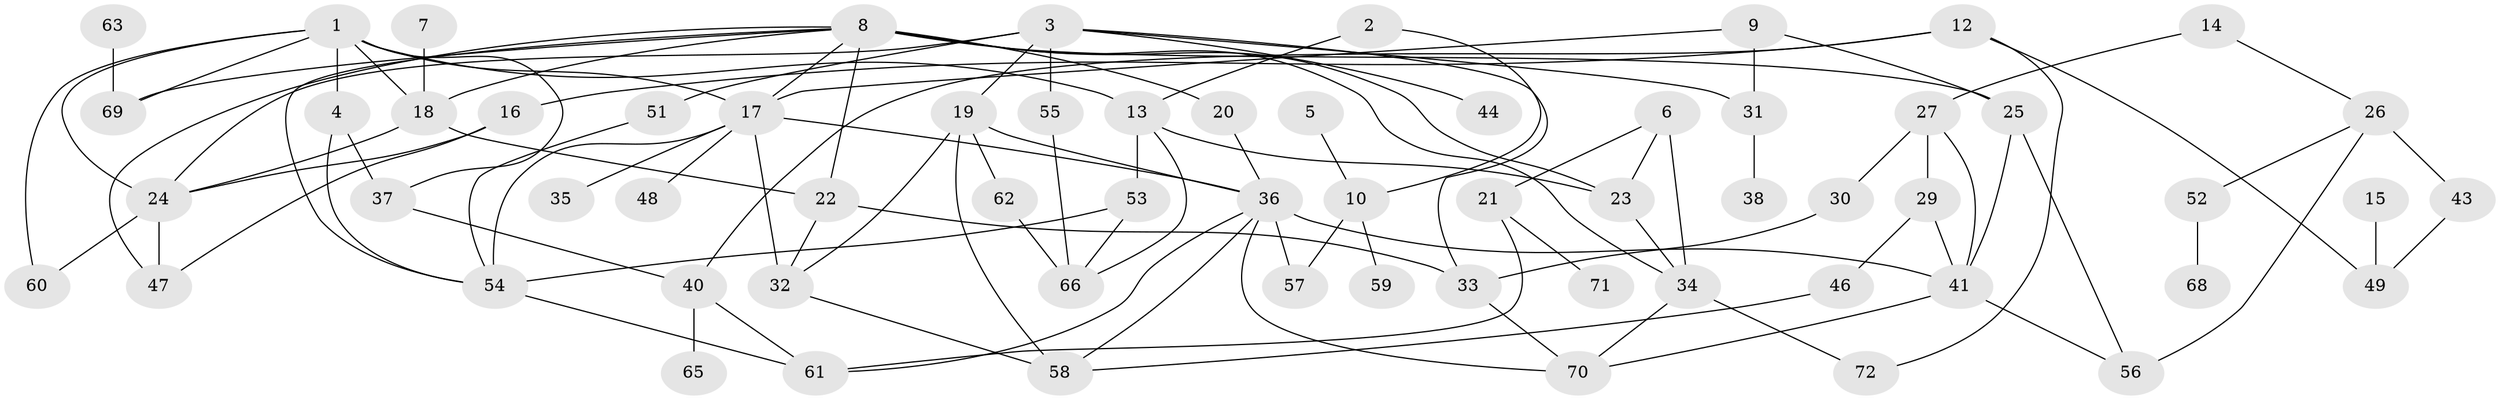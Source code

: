 // original degree distribution, {3: 0.25874125874125875, 2: 0.24475524475524477, 4: 0.16783216783216784, 1: 0.1888111888111888, 5: 0.06293706293706294, 0: 0.04895104895104895, 6: 0.02097902097902098, 7: 0.006993006993006993}
// Generated by graph-tools (version 1.1) at 2025/33/03/09/25 02:33:26]
// undirected, 64 vertices, 106 edges
graph export_dot {
graph [start="1"]
  node [color=gray90,style=filled];
  1;
  2;
  3;
  4;
  5;
  6;
  7;
  8;
  9;
  10;
  12;
  13;
  14;
  15;
  16;
  17;
  18;
  19;
  20;
  21;
  22;
  23;
  24;
  25;
  26;
  27;
  29;
  30;
  31;
  32;
  33;
  34;
  35;
  36;
  37;
  38;
  40;
  41;
  43;
  44;
  46;
  47;
  48;
  49;
  51;
  52;
  53;
  54;
  55;
  56;
  57;
  58;
  59;
  60;
  61;
  62;
  63;
  65;
  66;
  68;
  69;
  70;
  71;
  72;
  1 -- 4 [weight=1.0];
  1 -- 13 [weight=1.0];
  1 -- 17 [weight=1.0];
  1 -- 18 [weight=1.0];
  1 -- 24 [weight=1.0];
  1 -- 37 [weight=1.0];
  1 -- 60 [weight=1.0];
  1 -- 69 [weight=1.0];
  2 -- 10 [weight=1.0];
  2 -- 13 [weight=1.0];
  3 -- 19 [weight=1.0];
  3 -- 24 [weight=1.0];
  3 -- 31 [weight=1.0];
  3 -- 33 [weight=1.0];
  3 -- 44 [weight=1.0];
  3 -- 51 [weight=1.0];
  3 -- 55 [weight=1.0];
  4 -- 37 [weight=1.0];
  4 -- 54 [weight=1.0];
  5 -- 10 [weight=1.0];
  6 -- 21 [weight=1.0];
  6 -- 23 [weight=1.0];
  6 -- 34 [weight=2.0];
  7 -- 18 [weight=1.0];
  8 -- 17 [weight=1.0];
  8 -- 18 [weight=1.0];
  8 -- 20 [weight=1.0];
  8 -- 22 [weight=1.0];
  8 -- 23 [weight=1.0];
  8 -- 25 [weight=2.0];
  8 -- 34 [weight=1.0];
  8 -- 47 [weight=1.0];
  8 -- 54 [weight=1.0];
  8 -- 69 [weight=1.0];
  9 -- 17 [weight=1.0];
  9 -- 25 [weight=1.0];
  9 -- 31 [weight=1.0];
  10 -- 57 [weight=2.0];
  10 -- 59 [weight=1.0];
  12 -- 16 [weight=1.0];
  12 -- 40 [weight=1.0];
  12 -- 49 [weight=1.0];
  12 -- 72 [weight=1.0];
  13 -- 23 [weight=2.0];
  13 -- 53 [weight=1.0];
  13 -- 66 [weight=1.0];
  14 -- 26 [weight=1.0];
  14 -- 27 [weight=1.0];
  15 -- 49 [weight=1.0];
  16 -- 24 [weight=1.0];
  16 -- 47 [weight=1.0];
  17 -- 32 [weight=4.0];
  17 -- 35 [weight=1.0];
  17 -- 36 [weight=2.0];
  17 -- 48 [weight=1.0];
  17 -- 54 [weight=1.0];
  18 -- 22 [weight=1.0];
  18 -- 24 [weight=1.0];
  19 -- 32 [weight=1.0];
  19 -- 36 [weight=1.0];
  19 -- 58 [weight=1.0];
  19 -- 62 [weight=1.0];
  20 -- 36 [weight=1.0];
  21 -- 61 [weight=1.0];
  21 -- 71 [weight=1.0];
  22 -- 32 [weight=1.0];
  22 -- 33 [weight=1.0];
  23 -- 34 [weight=1.0];
  24 -- 47 [weight=1.0];
  24 -- 60 [weight=1.0];
  25 -- 41 [weight=1.0];
  25 -- 56 [weight=1.0];
  26 -- 43 [weight=1.0];
  26 -- 52 [weight=1.0];
  26 -- 56 [weight=1.0];
  27 -- 29 [weight=1.0];
  27 -- 30 [weight=1.0];
  27 -- 41 [weight=1.0];
  29 -- 41 [weight=1.0];
  29 -- 46 [weight=1.0];
  30 -- 33 [weight=1.0];
  31 -- 38 [weight=1.0];
  32 -- 58 [weight=1.0];
  33 -- 70 [weight=1.0];
  34 -- 70 [weight=1.0];
  34 -- 72 [weight=1.0];
  36 -- 41 [weight=1.0];
  36 -- 57 [weight=1.0];
  36 -- 58 [weight=1.0];
  36 -- 61 [weight=1.0];
  36 -- 70 [weight=1.0];
  37 -- 40 [weight=1.0];
  40 -- 61 [weight=1.0];
  40 -- 65 [weight=1.0];
  41 -- 56 [weight=1.0];
  41 -- 70 [weight=1.0];
  43 -- 49 [weight=1.0];
  46 -- 58 [weight=1.0];
  51 -- 54 [weight=1.0];
  52 -- 68 [weight=1.0];
  53 -- 54 [weight=2.0];
  53 -- 66 [weight=1.0];
  54 -- 61 [weight=1.0];
  55 -- 66 [weight=1.0];
  62 -- 66 [weight=1.0];
  63 -- 69 [weight=1.0];
}
